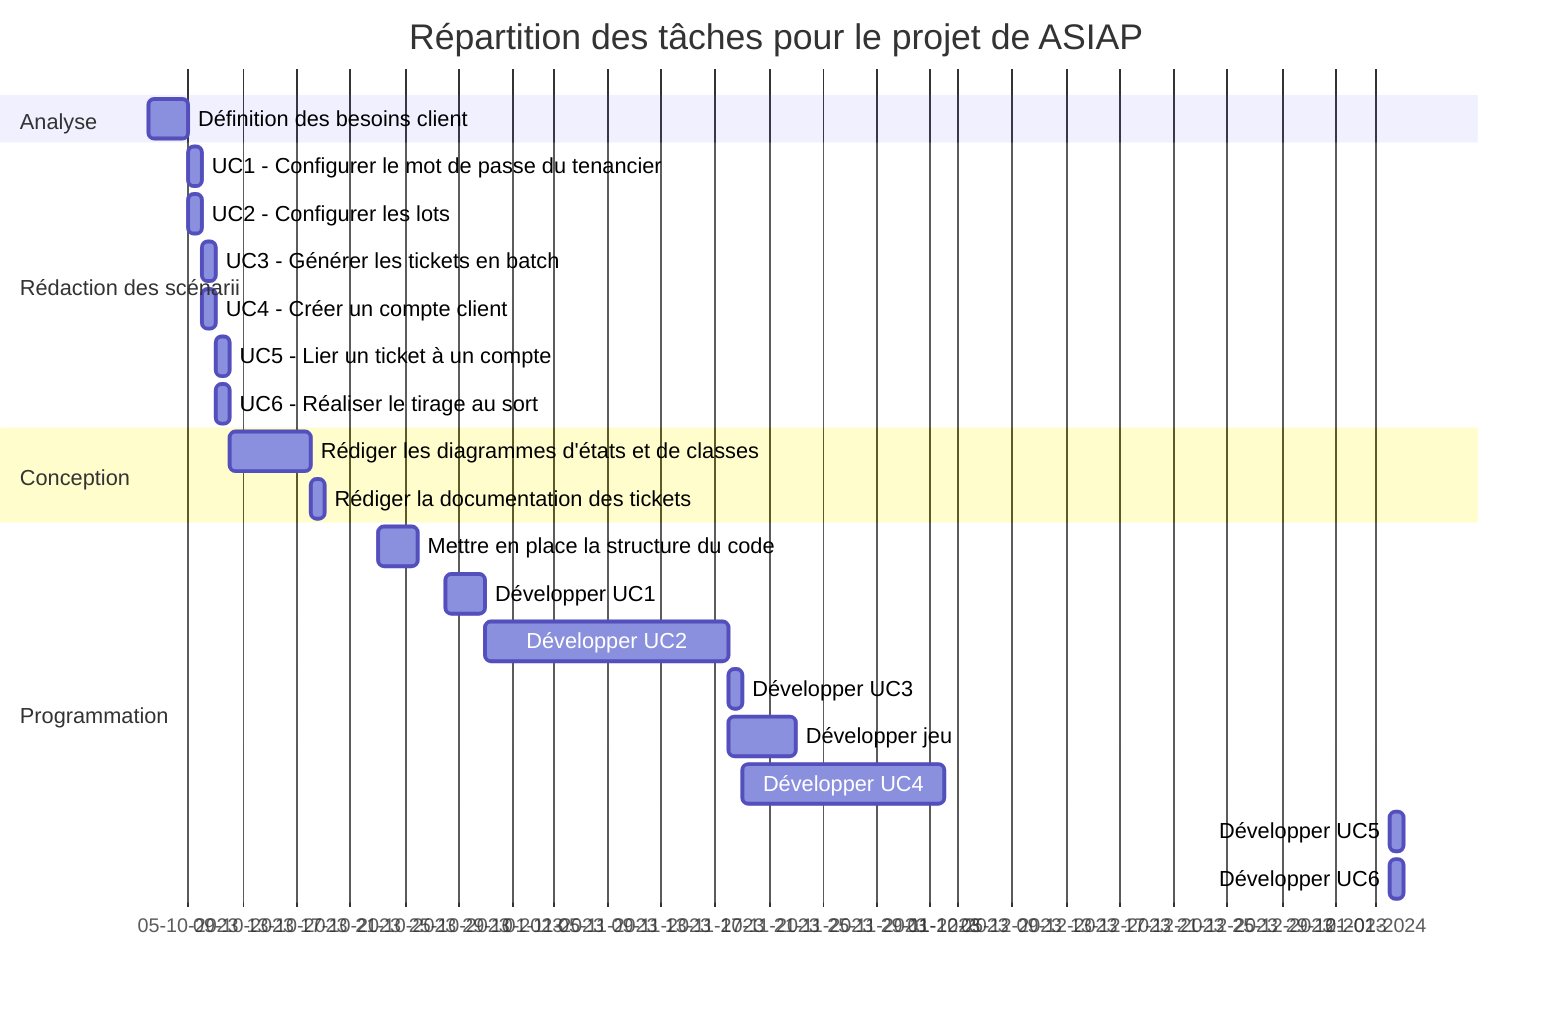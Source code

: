 gantt
    title Répartition des tâches pour le projet de ASIAP
    todayMarker off
    dateFormat DD/MM/YYYY
    axisFormat %d-%m-%Y
    tickInterval 4day
    
    section Analyse
    Définition des besoins client                       :A1, 02/10/2023, 3d
        section Rédaction des scénarii
        UC1 - Configurer le mot de passe du tenancier   :UC1, after A1, 1d
        UC2 - Configurer les lots                       :UC2, after A1, 1d
        UC3 - Générer les tickets en batch              :UC3, after UC2, 1d
        UC4 - Créer un compte client                    :UC4, after UC2, 1d
        UC5 - Lier un ticket à un compte                :UC5, after UC3, 1d
        UC6 - Réaliser le tirage au sort                :UC6, after UC3, 1d
    
    section Conception        
    Rédiger les diagrammes d'états et de classes        :C1, after UC6, 6d
    %% Pour UC1->UC8

    Rédiger la documentation des tickets                :C2, after C1, 1d
    %% Génération d'un identifiant unique
    
    section Programmation
    Mettre en place la structure du code                :P0, 19/10/2023, 3d
    Développer UC1                                      :P1, 24/10/2023, 3d
    Développer UC2                                      :P2, after P1, 18d
    Développer UC3                                      :P3, after P2, 1d
    Développer jeu                                      :P4, after P2, 5d
    Développer UC4                                      :P5, 15/11/2023, 15d
    Développer UC5                                      :P6, 02/01/2024, 1d
    Développer UC6                                      :P7, 02/01/2024, 1d